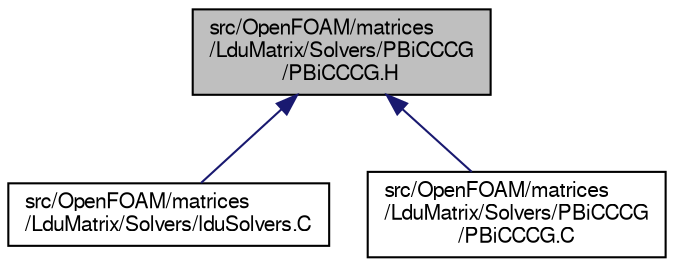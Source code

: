 digraph "src/OpenFOAM/matrices/LduMatrix/Solvers/PBiCCCG/PBiCCCG.H"
{
  bgcolor="transparent";
  edge [fontname="FreeSans",fontsize="10",labelfontname="FreeSans",labelfontsize="10"];
  node [fontname="FreeSans",fontsize="10",shape=record];
  Node131 [label="src/OpenFOAM/matrices\l/LduMatrix/Solvers/PBiCCCG\l/PBiCCCG.H",height=0.2,width=0.4,color="black", fillcolor="grey75", style="filled", fontcolor="black"];
  Node131 -> Node132 [dir="back",color="midnightblue",fontsize="10",style="solid",fontname="FreeSans"];
  Node132 [label="src/OpenFOAM/matrices\l/LduMatrix/Solvers/lduSolvers.C",height=0.2,width=0.4,color="black",URL="$a10610.html"];
  Node131 -> Node133 [dir="back",color="midnightblue",fontsize="10",style="solid",fontname="FreeSans"];
  Node133 [label="src/OpenFOAM/matrices\l/LduMatrix/Solvers/PBiCCCG\l/PBiCCCG.C",height=0.2,width=0.4,color="black",URL="$a10613.html"];
}
